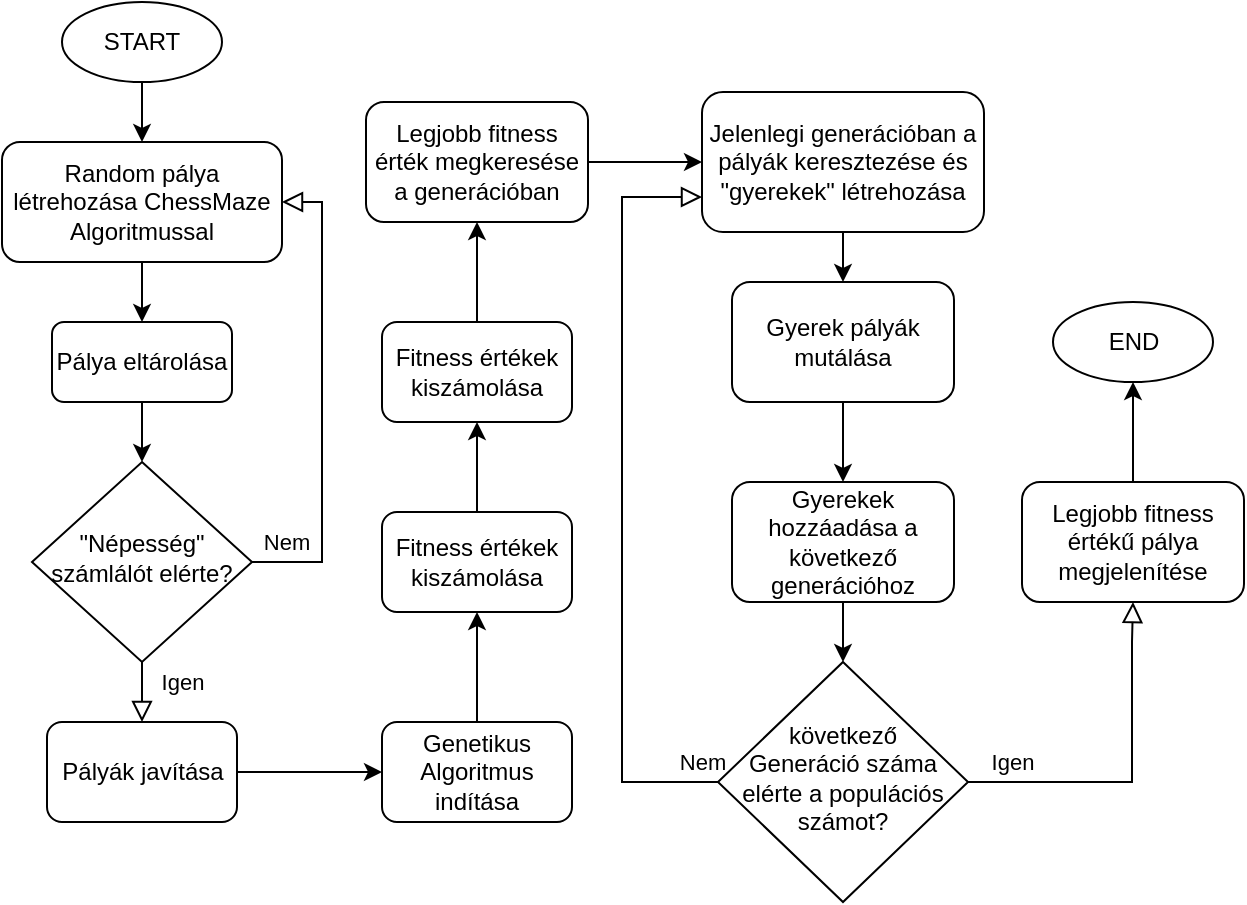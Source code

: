 <mxfile version="20.3.0" type="device"><diagram id="C5RBs43oDa-KdzZeNtuy" name="Page-1"><mxGraphModel dx="1102" dy="659" grid="1" gridSize="10" guides="1" tooltips="1" connect="1" arrows="1" fold="1" page="1" pageScale="1" pageWidth="827" pageHeight="1169" math="0" shadow="0"><root><mxCell id="WIyWlLk6GJQsqaUBKTNV-0"/><mxCell id="WIyWlLk6GJQsqaUBKTNV-1" parent="WIyWlLk6GJQsqaUBKTNV-0"/><mxCell id="xHCuwl1eN9ARjfyL3WjR-8" style="edgeStyle=orthogonalEdgeStyle;rounded=0;orthogonalLoop=1;jettySize=auto;html=1;exitX=0.5;exitY=1;exitDx=0;exitDy=0;entryX=0.5;entryY=0;entryDx=0;entryDy=0;" parent="WIyWlLk6GJQsqaUBKTNV-1" source="WIyWlLk6GJQsqaUBKTNV-3" target="xHCuwl1eN9ARjfyL3WjR-3" edge="1"><mxGeometry relative="1" as="geometry"/></mxCell><mxCell id="WIyWlLk6GJQsqaUBKTNV-3" value="Random pálya létrehozása ChessMaze Algoritmussal" style="rounded=1;whiteSpace=wrap;html=1;fontSize=12;glass=0;strokeWidth=1;shadow=0;" parent="WIyWlLk6GJQsqaUBKTNV-1" vertex="1"><mxGeometry x="30" y="90" width="140" height="60" as="geometry"/></mxCell><mxCell id="WIyWlLk6GJQsqaUBKTNV-4" value="Igen" style="rounded=0;html=1;jettySize=auto;orthogonalLoop=1;fontSize=11;endArrow=block;endFill=0;endSize=8;strokeWidth=1;shadow=0;labelBackgroundColor=none;edgeStyle=orthogonalEdgeStyle;" parent="WIyWlLk6GJQsqaUBKTNV-1" source="WIyWlLk6GJQsqaUBKTNV-6" target="xHCuwl1eN9ARjfyL3WjR-11" edge="1"><mxGeometry x="-0.6" y="20" relative="1" as="geometry"><mxPoint as="offset"/><mxPoint x="100" y="390" as="targetPoint"/></mxGeometry></mxCell><mxCell id="WIyWlLk6GJQsqaUBKTNV-5" value="Nem&lt;br&gt;" style="edgeStyle=orthogonalEdgeStyle;rounded=0;html=1;jettySize=auto;orthogonalLoop=1;fontSize=11;endArrow=block;endFill=0;endSize=8;strokeWidth=1;shadow=0;labelBackgroundColor=none;entryX=1;entryY=0.5;entryDx=0;entryDy=0;exitX=1;exitY=0.5;exitDx=0;exitDy=0;" parent="WIyWlLk6GJQsqaUBKTNV-1" source="WIyWlLk6GJQsqaUBKTNV-6" target="WIyWlLk6GJQsqaUBKTNV-3" edge="1"><mxGeometry x="-0.861" y="10" relative="1" as="geometry"><mxPoint as="offset"/><mxPoint x="230" y="300" as="targetPoint"/><Array as="points"><mxPoint x="190" y="300"/><mxPoint x="190" y="120"/></Array></mxGeometry></mxCell><mxCell id="WIyWlLk6GJQsqaUBKTNV-6" value="&quot;Népesség&quot; számlálót elérte?" style="rhombus;whiteSpace=wrap;html=1;shadow=0;fontFamily=Helvetica;fontSize=12;align=center;strokeWidth=1;spacing=6;spacingTop=-4;" parent="WIyWlLk6GJQsqaUBKTNV-1" vertex="1"><mxGeometry x="45" y="250" width="110" height="100" as="geometry"/></mxCell><mxCell id="xHCuwl1eN9ARjfyL3WjR-7" style="edgeStyle=orthogonalEdgeStyle;rounded=0;orthogonalLoop=1;jettySize=auto;html=1;exitX=0.5;exitY=1;exitDx=0;exitDy=0;entryX=0.5;entryY=0;entryDx=0;entryDy=0;" parent="WIyWlLk6GJQsqaUBKTNV-1" source="xHCuwl1eN9ARjfyL3WjR-0" target="WIyWlLk6GJQsqaUBKTNV-3" edge="1"><mxGeometry relative="1" as="geometry"/></mxCell><mxCell id="xHCuwl1eN9ARjfyL3WjR-0" value="START" style="ellipse;whiteSpace=wrap;html=1;" parent="WIyWlLk6GJQsqaUBKTNV-1" vertex="1"><mxGeometry x="60" y="20" width="80" height="40" as="geometry"/></mxCell><mxCell id="xHCuwl1eN9ARjfyL3WjR-10" style="edgeStyle=orthogonalEdgeStyle;rounded=0;orthogonalLoop=1;jettySize=auto;html=1;exitX=0.5;exitY=1;exitDx=0;exitDy=0;entryX=0.5;entryY=0;entryDx=0;entryDy=0;" parent="WIyWlLk6GJQsqaUBKTNV-1" source="xHCuwl1eN9ARjfyL3WjR-3" target="WIyWlLk6GJQsqaUBKTNV-6" edge="1"><mxGeometry relative="1" as="geometry"/></mxCell><mxCell id="xHCuwl1eN9ARjfyL3WjR-3" value="Pálya eltárolása" style="rounded=1;whiteSpace=wrap;html=1;fontSize=12;glass=0;strokeWidth=1;shadow=0;" parent="WIyWlLk6GJQsqaUBKTNV-1" vertex="1"><mxGeometry x="55" y="180" width="90" height="40" as="geometry"/></mxCell><mxCell id="xHCuwl1eN9ARjfyL3WjR-25" style="edgeStyle=orthogonalEdgeStyle;rounded=0;orthogonalLoop=1;jettySize=auto;html=1;exitX=1;exitY=0.5;exitDx=0;exitDy=0;entryX=0;entryY=0.5;entryDx=0;entryDy=0;" parent="WIyWlLk6GJQsqaUBKTNV-1" source="xHCuwl1eN9ARjfyL3WjR-11" target="xHCuwl1eN9ARjfyL3WjR-12" edge="1"><mxGeometry relative="1" as="geometry"/></mxCell><mxCell id="xHCuwl1eN9ARjfyL3WjR-11" value="Pályák javítása" style="rounded=1;whiteSpace=wrap;html=1;fontSize=12;glass=0;strokeWidth=1;shadow=0;" parent="WIyWlLk6GJQsqaUBKTNV-1" vertex="1"><mxGeometry x="52.5" y="380" width="95" height="50" as="geometry"/></mxCell><mxCell id="xHCuwl1eN9ARjfyL3WjR-26" style="edgeStyle=orthogonalEdgeStyle;rounded=0;orthogonalLoop=1;jettySize=auto;html=1;exitX=0.5;exitY=0;exitDx=0;exitDy=0;entryX=0.5;entryY=1;entryDx=0;entryDy=0;" parent="WIyWlLk6GJQsqaUBKTNV-1" source="xHCuwl1eN9ARjfyL3WjR-12" target="xHCuwl1eN9ARjfyL3WjR-14" edge="1"><mxGeometry relative="1" as="geometry"/></mxCell><mxCell id="xHCuwl1eN9ARjfyL3WjR-12" value="Genetikus Algoritmus indítása" style="rounded=1;whiteSpace=wrap;html=1;fontSize=12;glass=0;strokeWidth=1;shadow=0;" parent="WIyWlLk6GJQsqaUBKTNV-1" vertex="1"><mxGeometry x="220" y="380" width="95" height="50" as="geometry"/></mxCell><mxCell id="xHCuwl1eN9ARjfyL3WjR-27" style="edgeStyle=orthogonalEdgeStyle;rounded=0;orthogonalLoop=1;jettySize=auto;html=1;exitX=0.5;exitY=0;exitDx=0;exitDy=0;" parent="WIyWlLk6GJQsqaUBKTNV-1" source="xHCuwl1eN9ARjfyL3WjR-14" target="xHCuwl1eN9ARjfyL3WjR-16" edge="1"><mxGeometry relative="1" as="geometry"/></mxCell><mxCell id="xHCuwl1eN9ARjfyL3WjR-14" value="Fitness értékek kiszámolása" style="rounded=1;whiteSpace=wrap;html=1;fontSize=12;glass=0;strokeWidth=1;shadow=0;" parent="WIyWlLk6GJQsqaUBKTNV-1" vertex="1"><mxGeometry x="220" y="275" width="95" height="50" as="geometry"/></mxCell><mxCell id="xHCuwl1eN9ARjfyL3WjR-28" style="edgeStyle=orthogonalEdgeStyle;rounded=0;orthogonalLoop=1;jettySize=auto;html=1;exitX=0.5;exitY=0;exitDx=0;exitDy=0;entryX=0.5;entryY=1;entryDx=0;entryDy=0;" parent="WIyWlLk6GJQsqaUBKTNV-1" source="xHCuwl1eN9ARjfyL3WjR-16" target="xHCuwl1eN9ARjfyL3WjR-18" edge="1"><mxGeometry relative="1" as="geometry"/></mxCell><mxCell id="xHCuwl1eN9ARjfyL3WjR-16" value="Fitness értékek kiszámolása" style="rounded=1;whiteSpace=wrap;html=1;fontSize=12;glass=0;strokeWidth=1;shadow=0;" parent="WIyWlLk6GJQsqaUBKTNV-1" vertex="1"><mxGeometry x="220" y="180" width="95" height="50" as="geometry"/></mxCell><mxCell id="xHCuwl1eN9ARjfyL3WjR-29" style="edgeStyle=orthogonalEdgeStyle;rounded=0;orthogonalLoop=1;jettySize=auto;html=1;exitX=1;exitY=0.5;exitDx=0;exitDy=0;entryX=0;entryY=0.5;entryDx=0;entryDy=0;" parent="WIyWlLk6GJQsqaUBKTNV-1" source="xHCuwl1eN9ARjfyL3WjR-18" target="xHCuwl1eN9ARjfyL3WjR-20" edge="1"><mxGeometry relative="1" as="geometry"/></mxCell><mxCell id="xHCuwl1eN9ARjfyL3WjR-18" value="Legjobb fitness érték megkeresése a generációban" style="rounded=1;whiteSpace=wrap;html=1;fontSize=12;glass=0;strokeWidth=1;shadow=0;" parent="WIyWlLk6GJQsqaUBKTNV-1" vertex="1"><mxGeometry x="212" y="70" width="111" height="60" as="geometry"/></mxCell><mxCell id="xHCuwl1eN9ARjfyL3WjR-30" style="edgeStyle=orthogonalEdgeStyle;rounded=0;orthogonalLoop=1;jettySize=auto;html=1;exitX=0.5;exitY=1;exitDx=0;exitDy=0;entryX=0.5;entryY=0;entryDx=0;entryDy=0;" parent="WIyWlLk6GJQsqaUBKTNV-1" source="xHCuwl1eN9ARjfyL3WjR-20" target="xHCuwl1eN9ARjfyL3WjR-22" edge="1"><mxGeometry relative="1" as="geometry"/></mxCell><mxCell id="xHCuwl1eN9ARjfyL3WjR-20" value="Jelenlegi generációban a pályák keresztezése és &quot;gyerekek&quot; létrehozása" style="rounded=1;whiteSpace=wrap;html=1;fontSize=12;glass=0;strokeWidth=1;shadow=0;" parent="WIyWlLk6GJQsqaUBKTNV-1" vertex="1"><mxGeometry x="380" y="65" width="141" height="70" as="geometry"/></mxCell><mxCell id="xHCuwl1eN9ARjfyL3WjR-36" style="edgeStyle=orthogonalEdgeStyle;rounded=0;orthogonalLoop=1;jettySize=auto;html=1;exitX=0.5;exitY=1;exitDx=0;exitDy=0;entryX=0.5;entryY=0;entryDx=0;entryDy=0;" parent="WIyWlLk6GJQsqaUBKTNV-1" source="xHCuwl1eN9ARjfyL3WjR-22" target="xHCuwl1eN9ARjfyL3WjR-35" edge="1"><mxGeometry relative="1" as="geometry"/></mxCell><mxCell id="xHCuwl1eN9ARjfyL3WjR-22" value="Gyerek&amp;nbsp;pályák mutálása" style="rounded=1;whiteSpace=wrap;html=1;fontSize=12;glass=0;strokeWidth=1;shadow=0;" parent="WIyWlLk6GJQsqaUBKTNV-1" vertex="1"><mxGeometry x="395" y="160" width="111" height="60" as="geometry"/></mxCell><mxCell id="xHCuwl1eN9ARjfyL3WjR-31" value="következő&lt;br&gt;Generáció száma elérte a populációs számot?" style="rhombus;whiteSpace=wrap;html=1;shadow=0;fontFamily=Helvetica;fontSize=12;align=center;strokeWidth=1;spacing=6;spacingTop=-4;" parent="WIyWlLk6GJQsqaUBKTNV-1" vertex="1"><mxGeometry x="388" y="350" width="125" height="120" as="geometry"/></mxCell><mxCell id="xHCuwl1eN9ARjfyL3WjR-32" value="Igen" style="rounded=0;html=1;jettySize=auto;orthogonalLoop=1;fontSize=11;endArrow=block;endFill=0;endSize=8;strokeWidth=1;shadow=0;labelBackgroundColor=none;edgeStyle=orthogonalEdgeStyle;exitX=1;exitY=0.5;exitDx=0;exitDy=0;entryX=0.5;entryY=1;entryDx=0;entryDy=0;" parent="WIyWlLk6GJQsqaUBKTNV-1" source="xHCuwl1eN9ARjfyL3WjR-31" target="xHCuwl1eN9ARjfyL3WjR-38" edge="1"><mxGeometry x="-0.752" y="10" relative="1" as="geometry"><mxPoint as="offset"/><mxPoint x="110.034" y="359.969" as="sourcePoint"/><mxPoint x="600" y="310" as="targetPoint"/><Array as="points"><mxPoint x="595" y="410"/><mxPoint x="595" y="340"/></Array></mxGeometry></mxCell><mxCell id="xHCuwl1eN9ARjfyL3WjR-33" value="Nem&lt;br&gt;" style="edgeStyle=orthogonalEdgeStyle;rounded=0;html=1;jettySize=auto;orthogonalLoop=1;fontSize=11;endArrow=block;endFill=0;endSize=8;strokeWidth=1;shadow=0;labelBackgroundColor=none;exitX=0;exitY=0.5;exitDx=0;exitDy=0;entryX=0;entryY=0.75;entryDx=0;entryDy=0;" parent="WIyWlLk6GJQsqaUBKTNV-1" source="xHCuwl1eN9ARjfyL3WjR-31" target="xHCuwl1eN9ARjfyL3WjR-20" edge="1"><mxGeometry x="-0.957" y="-10" relative="1" as="geometry"><mxPoint as="offset"/><mxPoint x="165" y="310" as="sourcePoint"/><mxPoint x="370" y="440" as="targetPoint"/><Array as="points"><mxPoint x="340" y="410"/><mxPoint x="340" y="118"/></Array></mxGeometry></mxCell><mxCell id="xHCuwl1eN9ARjfyL3WjR-37" style="edgeStyle=orthogonalEdgeStyle;rounded=0;orthogonalLoop=1;jettySize=auto;html=1;exitX=0.5;exitY=1;exitDx=0;exitDy=0;entryX=0.5;entryY=0;entryDx=0;entryDy=0;" parent="WIyWlLk6GJQsqaUBKTNV-1" source="xHCuwl1eN9ARjfyL3WjR-35" target="xHCuwl1eN9ARjfyL3WjR-31" edge="1"><mxGeometry relative="1" as="geometry"/></mxCell><mxCell id="xHCuwl1eN9ARjfyL3WjR-35" value="Gyerekek hozzáadása a következő generációhoz" style="rounded=1;whiteSpace=wrap;html=1;fontSize=12;glass=0;strokeWidth=1;shadow=0;" parent="WIyWlLk6GJQsqaUBKTNV-1" vertex="1"><mxGeometry x="395" y="260" width="111" height="60" as="geometry"/></mxCell><mxCell id="xHCuwl1eN9ARjfyL3WjR-40" style="edgeStyle=orthogonalEdgeStyle;rounded=0;orthogonalLoop=1;jettySize=auto;html=1;exitX=0.5;exitY=0;exitDx=0;exitDy=0;entryX=0.5;entryY=1;entryDx=0;entryDy=0;" parent="WIyWlLk6GJQsqaUBKTNV-1" source="xHCuwl1eN9ARjfyL3WjR-38" target="xHCuwl1eN9ARjfyL3WjR-39" edge="1"><mxGeometry relative="1" as="geometry"/></mxCell><mxCell id="xHCuwl1eN9ARjfyL3WjR-38" value="Legjobb fitness értékű pálya megjelenítése" style="rounded=1;whiteSpace=wrap;html=1;fontSize=12;glass=0;strokeWidth=1;shadow=0;" parent="WIyWlLk6GJQsqaUBKTNV-1" vertex="1"><mxGeometry x="540" y="260" width="111" height="60" as="geometry"/></mxCell><mxCell id="xHCuwl1eN9ARjfyL3WjR-39" value="END" style="ellipse;whiteSpace=wrap;html=1;" parent="WIyWlLk6GJQsqaUBKTNV-1" vertex="1"><mxGeometry x="555.5" y="170" width="80" height="40" as="geometry"/></mxCell></root></mxGraphModel></diagram></mxfile>